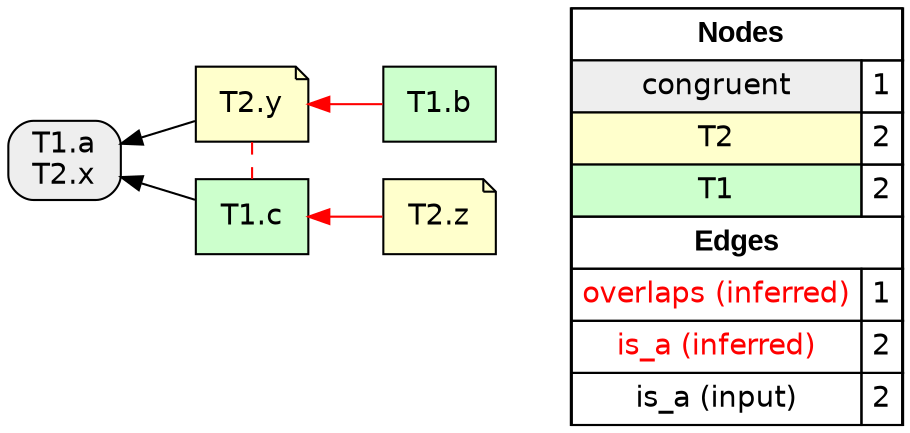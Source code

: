 digraph{
rankdir=RL
node[shape=box style="filled,rounded" fillcolor="#EEEEEE" fontname="helvetica"] 
"T1.a\nT2.x"
node[shape=note style=filled fillcolor="#FFFFCC" fontname="helvetica"] 
"T2.y"
"T2.z"
node[shape=box style=filled fillcolor="#CCFFCC" fontname="helvetica"] 
"T1.c"
"T1.b"
edge[arrowhead=none style=dashed color="#FF0000" constraint=false penwidth=1]
"T2.y" -> "T1.c"
edge[arrowhead=normal style=dotted color="#000000" constraint=true penwidth=1]
edge[arrowhead=normal style=solid color="#FF0000" constraint=true penwidth=1]
"T1.b" -> "T2.y"
"T2.z" -> "T1.c"
edge[arrowhead=normal style=solid color="#000000" constraint=true penwidth=1]
"T2.y" -> "T1.a\nT2.x"
"T1.c" -> "T1.a\nT2.x"
node[shape=box] 
{rank=source Legend [fillcolor= white margin=0 label=< 
 <TABLE BORDER="0" CELLBORDER="1" CELLSPACING="0" CELLPADDING="4"> 
<TR> <TD COLSPAN="2"><font face="Arial Black"> Nodes</font></TD> </TR> 
<TR> 
 <TD bgcolor="#EEEEEE" fontname="helvetica">congruent</TD> 
 <TD>1</TD> 
 </TR> 
<TR> 
 <TD bgcolor="#FFFFCC" fontname="helvetica">T2</TD> 
 <TD>2</TD> 
 </TR> 
<TR> 
 <TD bgcolor="#CCFFCC" fontname="helvetica">T1</TD> 
 <TD>2</TD> 
 </TR> 
<TR> <TD COLSPAN="2"><font face = "Arial Black"> Edges </font></TD> </TR> 
<TR> 
 <TD><font color ="#FF0000">overlaps (inferred)</font></TD><TD>1</TD>
</TR>
<TR> 
 <TD><font color ="#FF0000">is_a (inferred)</font></TD><TD>2</TD>
</TR>
<TR> 
 <TD><font color ="#000000">is_a (input)</font></TD><TD>2</TD>
</TR>
</TABLE> 
 >] } 
}
